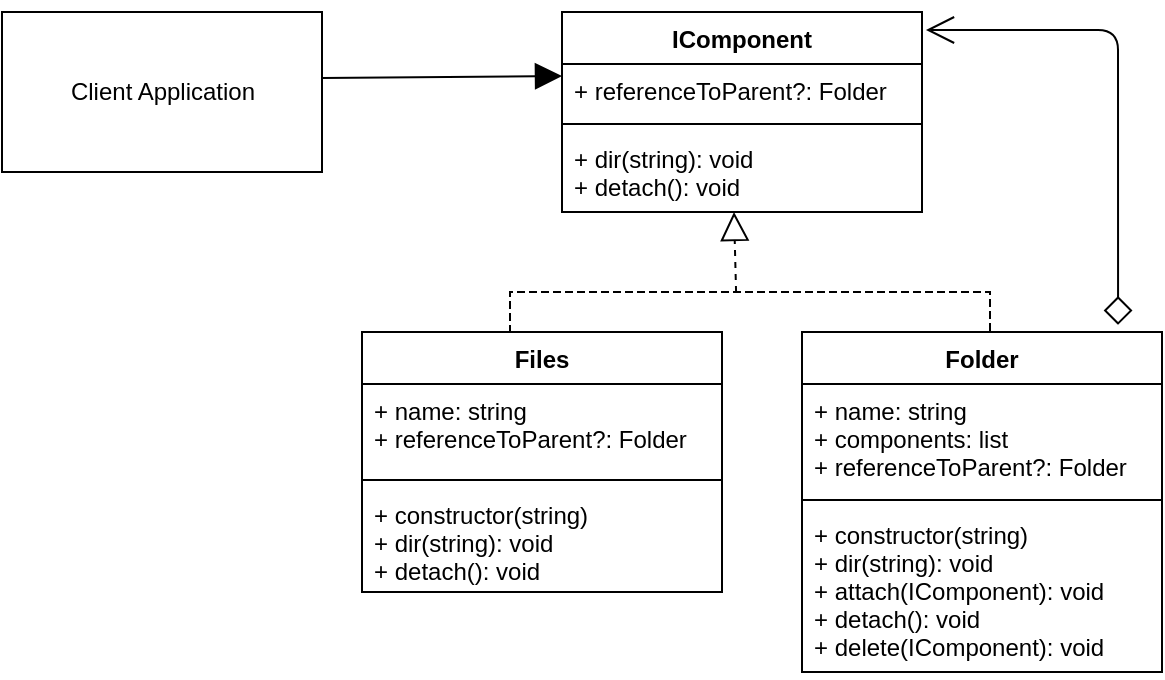 <mxfile version="14.8.4" type="device"><diagram id="nfoU5zl-Lrdo-RMUOea-" name="Page-1"><mxGraphModel dx="868" dy="-719" grid="1" gridSize="10" guides="1" tooltips="1" connect="1" arrows="1" fold="1" page="1" pageScale="1" pageWidth="827" pageHeight="1169" math="0" shadow="0"><root><mxCell id="0"/><mxCell id="1" parent="0"/><mxCell id="52Nn8JB1zDlZzFZ0hI1m-1" value="Client Application" style="html=1;" vertex="1" parent="1"><mxGeometry x="40" y="1200" width="160" height="80" as="geometry"/></mxCell><mxCell id="52Nn8JB1zDlZzFZ0hI1m-2" value="IComponent" style="swimlane;fontStyle=1;align=center;verticalAlign=top;childLayout=stackLayout;horizontal=1;startSize=26;horizontalStack=0;resizeParent=1;resizeParentMax=0;resizeLast=0;collapsible=1;marginBottom=0;" vertex="1" parent="1"><mxGeometry x="320" y="1200" width="180" height="100" as="geometry"/></mxCell><mxCell id="52Nn8JB1zDlZzFZ0hI1m-3" value="+ referenceToParent?: Folder" style="text;strokeColor=none;fillColor=none;align=left;verticalAlign=top;spacingLeft=4;spacingRight=4;overflow=hidden;rotatable=0;points=[[0,0.5],[1,0.5]];portConstraint=eastwest;" vertex="1" parent="52Nn8JB1zDlZzFZ0hI1m-2"><mxGeometry y="26" width="180" height="26" as="geometry"/></mxCell><mxCell id="52Nn8JB1zDlZzFZ0hI1m-4" value="" style="line;strokeWidth=1;fillColor=none;align=left;verticalAlign=middle;spacingTop=-1;spacingLeft=3;spacingRight=3;rotatable=0;labelPosition=right;points=[];portConstraint=eastwest;" vertex="1" parent="52Nn8JB1zDlZzFZ0hI1m-2"><mxGeometry y="52" width="180" height="8" as="geometry"/></mxCell><mxCell id="52Nn8JB1zDlZzFZ0hI1m-5" value="+ dir(string): void&#10;+ detach(): void" style="text;strokeColor=none;fillColor=none;align=left;verticalAlign=top;spacingLeft=4;spacingRight=4;overflow=hidden;rotatable=0;points=[[0,0.5],[1,0.5]];portConstraint=eastwest;" vertex="1" parent="52Nn8JB1zDlZzFZ0hI1m-2"><mxGeometry y="60" width="180" height="40" as="geometry"/></mxCell><mxCell id="52Nn8JB1zDlZzFZ0hI1m-6" value="Files" style="swimlane;fontStyle=1;align=center;verticalAlign=top;childLayout=stackLayout;horizontal=1;startSize=26;horizontalStack=0;resizeParent=1;resizeParentMax=0;resizeLast=0;collapsible=1;marginBottom=0;" vertex="1" parent="1"><mxGeometry x="220" y="1360" width="180" height="130" as="geometry"/></mxCell><mxCell id="52Nn8JB1zDlZzFZ0hI1m-7" value="+ name: string&#10;+ referenceToParent?: Folder" style="text;strokeColor=none;fillColor=none;align=left;verticalAlign=top;spacingLeft=4;spacingRight=4;overflow=hidden;rotatable=0;points=[[0,0.5],[1,0.5]];portConstraint=eastwest;" vertex="1" parent="52Nn8JB1zDlZzFZ0hI1m-6"><mxGeometry y="26" width="180" height="44" as="geometry"/></mxCell><mxCell id="52Nn8JB1zDlZzFZ0hI1m-8" value="" style="line;strokeWidth=1;fillColor=none;align=left;verticalAlign=middle;spacingTop=-1;spacingLeft=3;spacingRight=3;rotatable=0;labelPosition=right;points=[];portConstraint=eastwest;" vertex="1" parent="52Nn8JB1zDlZzFZ0hI1m-6"><mxGeometry y="70" width="180" height="8" as="geometry"/></mxCell><mxCell id="52Nn8JB1zDlZzFZ0hI1m-9" value="+ constructor(string)&#10;+ dir(string): void&#10;+ detach(): void" style="text;strokeColor=none;fillColor=none;align=left;verticalAlign=top;spacingLeft=4;spacingRight=4;overflow=hidden;rotatable=0;points=[[0,0.5],[1,0.5]];portConstraint=eastwest;" vertex="1" parent="52Nn8JB1zDlZzFZ0hI1m-6"><mxGeometry y="78" width="180" height="52" as="geometry"/></mxCell><mxCell id="52Nn8JB1zDlZzFZ0hI1m-10" value="Folder" style="swimlane;fontStyle=1;align=center;verticalAlign=top;childLayout=stackLayout;horizontal=1;startSize=26;horizontalStack=0;resizeParent=1;resizeParentMax=0;resizeLast=0;collapsible=1;marginBottom=0;" vertex="1" parent="1"><mxGeometry x="440" y="1360" width="180" height="170" as="geometry"/></mxCell><mxCell id="52Nn8JB1zDlZzFZ0hI1m-11" value="+ name: string&#10;+ components: list&#10;+ referenceToParent?: Folder" style="text;strokeColor=none;fillColor=none;align=left;verticalAlign=top;spacingLeft=4;spacingRight=4;overflow=hidden;rotatable=0;points=[[0,0.5],[1,0.5]];portConstraint=eastwest;" vertex="1" parent="52Nn8JB1zDlZzFZ0hI1m-10"><mxGeometry y="26" width="180" height="54" as="geometry"/></mxCell><mxCell id="52Nn8JB1zDlZzFZ0hI1m-12" value="" style="line;strokeWidth=1;fillColor=none;align=left;verticalAlign=middle;spacingTop=-1;spacingLeft=3;spacingRight=3;rotatable=0;labelPosition=right;points=[];portConstraint=eastwest;" vertex="1" parent="52Nn8JB1zDlZzFZ0hI1m-10"><mxGeometry y="80" width="180" height="8" as="geometry"/></mxCell><mxCell id="52Nn8JB1zDlZzFZ0hI1m-13" value="+ constructor(string)&#10;+ dir(string): void&#10;+ attach(IComponent): void&#10;+ detach(): void&#10;+ delete(IComponent): void" style="text;strokeColor=none;fillColor=none;align=left;verticalAlign=top;spacingLeft=4;spacingRight=4;overflow=hidden;rotatable=0;points=[[0,0.5],[1,0.5]];portConstraint=eastwest;" vertex="1" parent="52Nn8JB1zDlZzFZ0hI1m-10"><mxGeometry y="88" width="180" height="82" as="geometry"/></mxCell><mxCell id="52Nn8JB1zDlZzFZ0hI1m-14" value="" style="shape=partialRectangle;whiteSpace=wrap;html=1;bottom=1;right=1;left=1;top=0;fillColor=none;routingCenterX=-0.5;direction=west;dashed=1;" vertex="1" parent="1"><mxGeometry x="294" y="1340" width="240" height="20" as="geometry"/></mxCell><mxCell id="52Nn8JB1zDlZzFZ0hI1m-15" value="" style="html=1;verticalAlign=bottom;startArrow=none;startFill=0;endArrow=block;startSize=8;exitX=0.529;exitY=1;exitDx=0;exitDy=0;exitPerimeter=0;dashed=1;endFill=0;endSize=12;" edge="1" parent="1" source="52Nn8JB1zDlZzFZ0hI1m-14"><mxGeometry width="60" relative="1" as="geometry"><mxPoint x="380" y="1380" as="sourcePoint"/><mxPoint x="406" y="1300" as="targetPoint"/></mxGeometry></mxCell><mxCell id="52Nn8JB1zDlZzFZ0hI1m-17" value="" style="endArrow=open;startArrow=diamond;endFill=0;startFill=0;endSize=12;html=1;exitX=0.878;exitY=-0.021;exitDx=0;exitDy=0;exitPerimeter=0;entryX=1.011;entryY=0.09;entryDx=0;entryDy=0;startSize=12;entryPerimeter=0;" edge="1" parent="1" source="52Nn8JB1zDlZzFZ0hI1m-10" target="52Nn8JB1zDlZzFZ0hI1m-2"><mxGeometry width="160" relative="1" as="geometry"><mxPoint x="330" y="1380" as="sourcePoint"/><mxPoint x="490" y="1380" as="targetPoint"/><Array as="points"><mxPoint x="598" y="1209"/></Array></mxGeometry></mxCell><mxCell id="52Nn8JB1zDlZzFZ0hI1m-18" value="" style="html=1;verticalAlign=bottom;startArrow=none;startFill=0;endArrow=block;startSize=6;endSize=11;exitX=1;exitY=0.413;exitDx=0;exitDy=0;exitPerimeter=0;entryX=0;entryY=0.231;entryDx=0;entryDy=0;entryPerimeter=0;endFill=1;" edge="1" parent="1" source="52Nn8JB1zDlZzFZ0hI1m-1" target="52Nn8JB1zDlZzFZ0hI1m-3"><mxGeometry width="80" relative="1" as="geometry"><mxPoint x="370" y="1380" as="sourcePoint"/><mxPoint x="450" y="1380" as="targetPoint"/></mxGeometry></mxCell></root></mxGraphModel></diagram></mxfile>